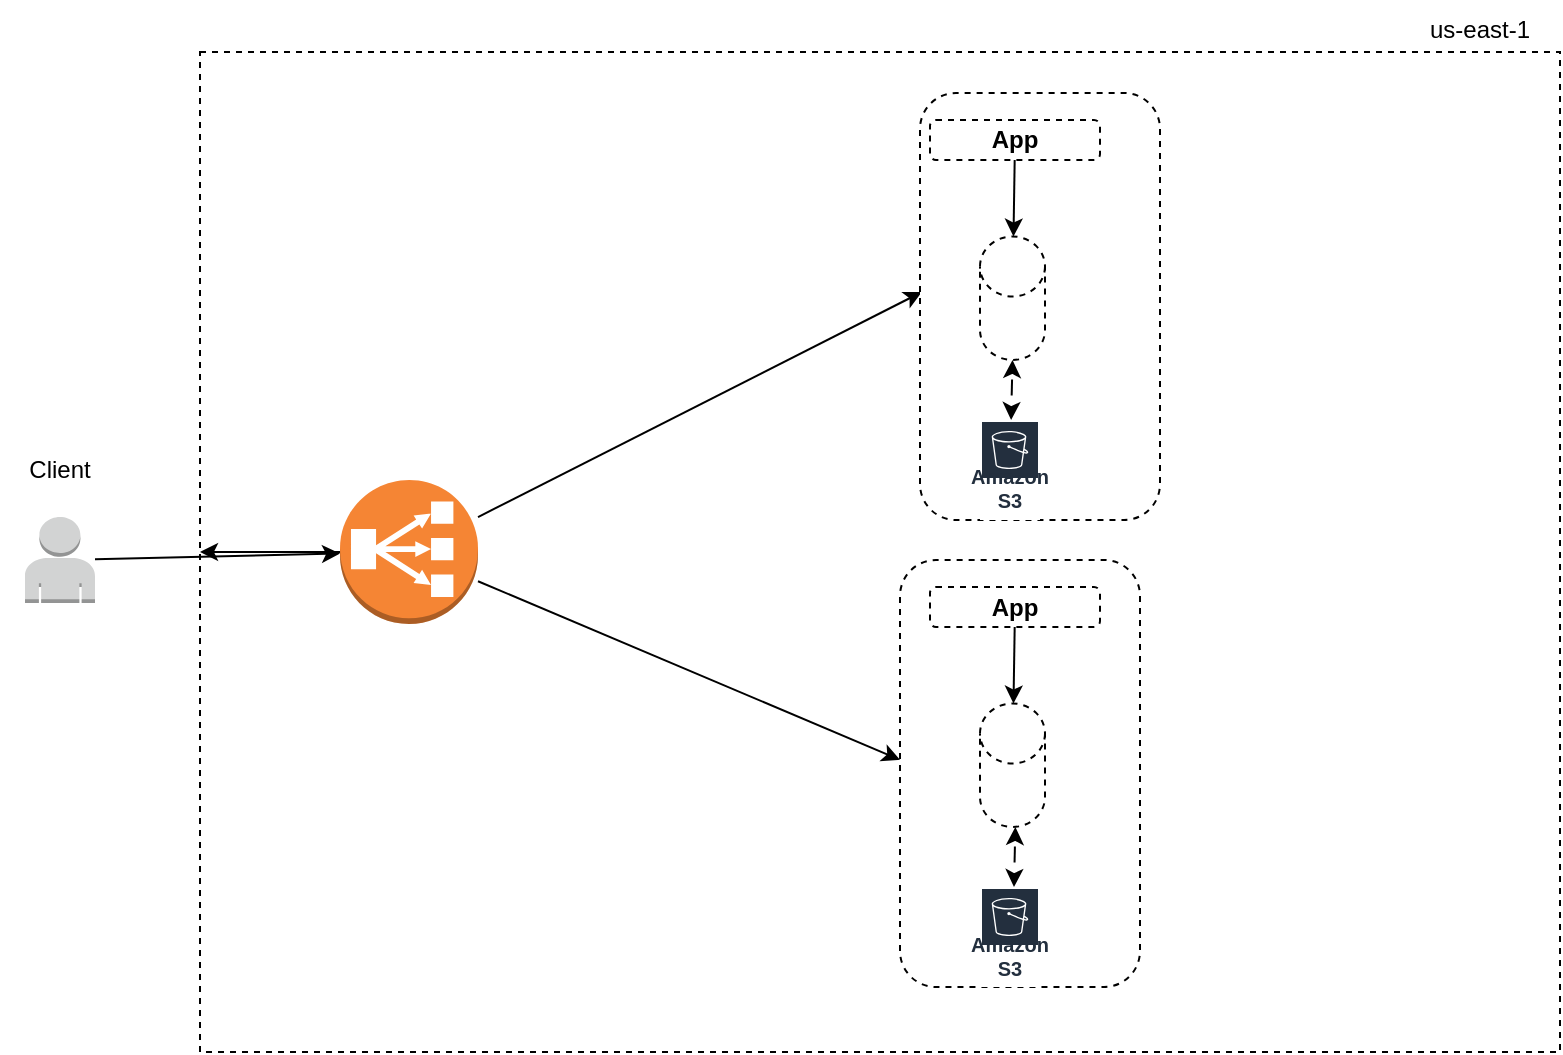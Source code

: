 <mxfile>
    <diagram id="V193unEFw3EmydueZYKe" name="Page-1">
        <mxGraphModel dx="1074" dy="773" grid="1" gridSize="10" guides="1" tooltips="1" connect="1" arrows="1" fold="1" page="1" pageScale="1" pageWidth="850" pageHeight="1100" math="0" shadow="0">
            <root>
                <mxCell id="0"/>
                <mxCell id="1" parent="0"/>
                <mxCell id="65" value="" style="rounded=0;whiteSpace=wrap;html=1;shadow=0;glass=0;dashed=1;" parent="1" vertex="1">
                    <mxGeometry x="130" y="46" width="680" height="500" as="geometry"/>
                </mxCell>
                <mxCell id="68" style="edgeStyle=none;html=1;" parent="1" source="63" target="67" edge="1">
                    <mxGeometry relative="1" as="geometry"/>
                </mxCell>
                <mxCell id="63" value="" style="outlineConnect=0;dashed=0;verticalLabelPosition=bottom;verticalAlign=top;align=center;html=1;shape=mxgraph.aws3.user;fillColor=#D2D3D3;gradientColor=none;rounded=0;shadow=0;glass=0;" parent="1" vertex="1">
                    <mxGeometry x="42.5" y="278.5" width="35" height="43" as="geometry"/>
                </mxCell>
                <mxCell id="64" value="Client" style="text;html=1;strokeColor=none;fillColor=none;align=center;verticalAlign=middle;whiteSpace=wrap;rounded=0;shadow=0;glass=0;dashed=1;" parent="1" vertex="1">
                    <mxGeometry x="30" y="240" width="60" height="30" as="geometry"/>
                </mxCell>
                <mxCell id="66" value="us-east-1" style="text;html=1;strokeColor=none;fillColor=none;align=center;verticalAlign=middle;whiteSpace=wrap;rounded=0;shadow=0;glass=0;dashed=1;" parent="1" vertex="1">
                    <mxGeometry x="740" y="20" width="60" height="30" as="geometry"/>
                </mxCell>
                <mxCell id="87" style="edgeStyle=none;html=1;entryX=0.466;entryY=0.992;entryDx=0;entryDy=0;entryPerimeter=0;" parent="1" source="67" target="70" edge="1">
                    <mxGeometry relative="1" as="geometry"/>
                </mxCell>
                <mxCell id="108" style="edgeStyle=none;html=1;" parent="1" source="67" target="65" edge="1">
                    <mxGeometry relative="1" as="geometry"/>
                </mxCell>
                <mxCell id="70" value="" style="rounded=1;whiteSpace=wrap;html=1;shadow=0;glass=0;dashed=1;direction=south;fontStyle=1" parent="1" vertex="1">
                    <mxGeometry x="490" y="66.5" width="120" height="213.5" as="geometry"/>
                </mxCell>
                <mxCell id="75" value="" style="edgeStyle=none;html=1;" parent="1" source="71" target="72" edge="1">
                    <mxGeometry relative="1" as="geometry"/>
                </mxCell>
                <mxCell id="71" value="App" style="rounded=1;whiteSpace=wrap;html=1;shadow=0;glass=0;dashed=1;fontStyle=1" parent="1" vertex="1">
                    <mxGeometry x="495" y="80" width="85" height="20" as="geometry"/>
                </mxCell>
                <mxCell id="72" value="" style="shape=cylinder3;whiteSpace=wrap;html=1;boundedLbl=1;backgroundOutline=1;size=15;rounded=0;shadow=0;glass=0;dashed=1;fontStyle=1" parent="1" vertex="1">
                    <mxGeometry x="520" y="138.25" width="32.5" height="61.75" as="geometry"/>
                </mxCell>
                <mxCell id="74" value="Amazon S3" style="sketch=0;outlineConnect=0;fontColor=#232F3E;gradientColor=none;strokeColor=#ffffff;fillColor=#232F3E;dashed=0;verticalLabelPosition=middle;verticalAlign=bottom;align=center;html=1;whiteSpace=wrap;fontSize=10;fontStyle=1;spacing=3;shape=mxgraph.aws4.productIcon;prIcon=mxgraph.aws4.s3;rounded=0;shadow=0;glass=0;" parent="1" vertex="1">
                    <mxGeometry x="520" y="230" width="30" height="50" as="geometry"/>
                </mxCell>
                <mxCell id="102" value="" style="rounded=1;whiteSpace=wrap;html=1;shadow=0;glass=0;dashed=1;direction=south;fontStyle=1" parent="1" vertex="1">
                    <mxGeometry x="480" y="300" width="120" height="213.5" as="geometry"/>
                </mxCell>
                <mxCell id="103" value="" style="edgeStyle=none;html=1;" parent="1" source="104" target="105" edge="1">
                    <mxGeometry relative="1" as="geometry"/>
                </mxCell>
                <mxCell id="104" value="App" style="rounded=1;whiteSpace=wrap;html=1;shadow=0;glass=0;dashed=1;fontStyle=1" parent="1" vertex="1">
                    <mxGeometry x="495" y="313.5" width="85" height="20" as="geometry"/>
                </mxCell>
                <mxCell id="105" value="" style="shape=cylinder3;whiteSpace=wrap;html=1;boundedLbl=1;backgroundOutline=1;size=15;rounded=0;shadow=0;glass=0;dashed=1;fontStyle=1" parent="1" vertex="1">
                    <mxGeometry x="520" y="371.75" width="32.5" height="61.75" as="geometry"/>
                </mxCell>
                <mxCell id="107" value="Amazon S3" style="sketch=0;outlineConnect=0;fontColor=#232F3E;gradientColor=none;strokeColor=#ffffff;fillColor=#232F3E;dashed=0;verticalLabelPosition=middle;verticalAlign=bottom;align=center;html=1;whiteSpace=wrap;fontSize=10;fontStyle=1;spacing=3;shape=mxgraph.aws4.productIcon;prIcon=mxgraph.aws4.s3;rounded=0;shadow=0;glass=0;" parent="1" vertex="1">
                    <mxGeometry x="520" y="463.5" width="30" height="50" as="geometry"/>
                </mxCell>
                <mxCell id="114" style="edgeStyle=none;html=1;entryX=0.468;entryY=1;entryDx=0;entryDy=0;entryPerimeter=0;" parent="1" source="67" target="102" edge="1">
                    <mxGeometry relative="1" as="geometry"/>
                </mxCell>
                <mxCell id="67" value="" style="outlineConnect=0;dashed=0;verticalLabelPosition=bottom;verticalAlign=top;align=center;html=1;shape=mxgraph.aws3.classic_load_balancer;fillColor=#F58534;gradientColor=none;rounded=0;shadow=0;glass=0;" parent="1" vertex="1">
                    <mxGeometry x="200" y="260" width="69" height="72" as="geometry"/>
                </mxCell>
                <mxCell id="119" value="" style="endArrow=classic;startArrow=classic;html=1;entryX=0.5;entryY=1;entryDx=0;entryDy=0;entryPerimeter=0;flowAnimation=1;" edge="1" parent="1" source="74" target="72">
                    <mxGeometry width="50" height="50" relative="1" as="geometry">
                        <mxPoint x="495" y="260" as="sourcePoint"/>
                        <mxPoint x="545" y="210" as="targetPoint"/>
                    </mxGeometry>
                </mxCell>
                <mxCell id="122" value="" style="endArrow=classic;startArrow=classic;html=1;entryX=0.5;entryY=1;entryDx=0;entryDy=0;entryPerimeter=0;flowAnimation=1;" edge="1" parent="1">
                    <mxGeometry width="50" height="50" relative="1" as="geometry">
                        <mxPoint x="536.998" y="463.5" as="sourcePoint"/>
                        <mxPoint x="537.68" y="433.5" as="targetPoint"/>
                    </mxGeometry>
                </mxCell>
            </root>
        </mxGraphModel>
    </diagram>
</mxfile>